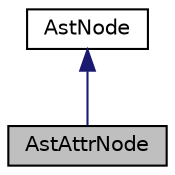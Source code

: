 digraph "AstAttrNode"
{
  edge [fontname="Helvetica",fontsize="10",labelfontname="Helvetica",labelfontsize="10"];
  node [fontname="Helvetica",fontsize="10",shape=record];
  Node15 [label="AstAttrNode",height=0.2,width=0.4,color="black", fillcolor="grey75", style="filled", fontcolor="black"];
  Node16 -> Node15 [dir="back",color="midnightblue",fontsize="10",style="solid"];
  Node16 [label="AstNode",height=0.2,width=0.4,color="black", fillcolor="white", style="filled",URL="$classAstNode.html"];
}
